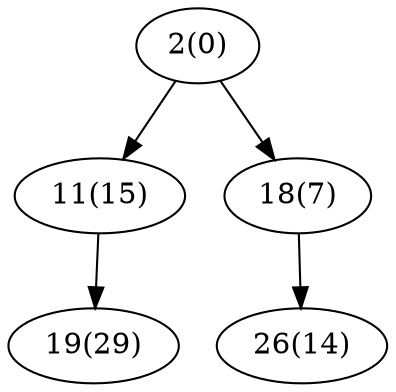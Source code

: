 digraph sample {
2 [label="2(0)"];
19 [label="19(29)"];
11 [label="11(15)"];
26 [label="26(14)"];
18 [label="18(7)"];
2 -> 11[color="black"];
2 -> 18[color="black"];
11 -> 19[color="black"];
18 -> 26[color="black"];
}